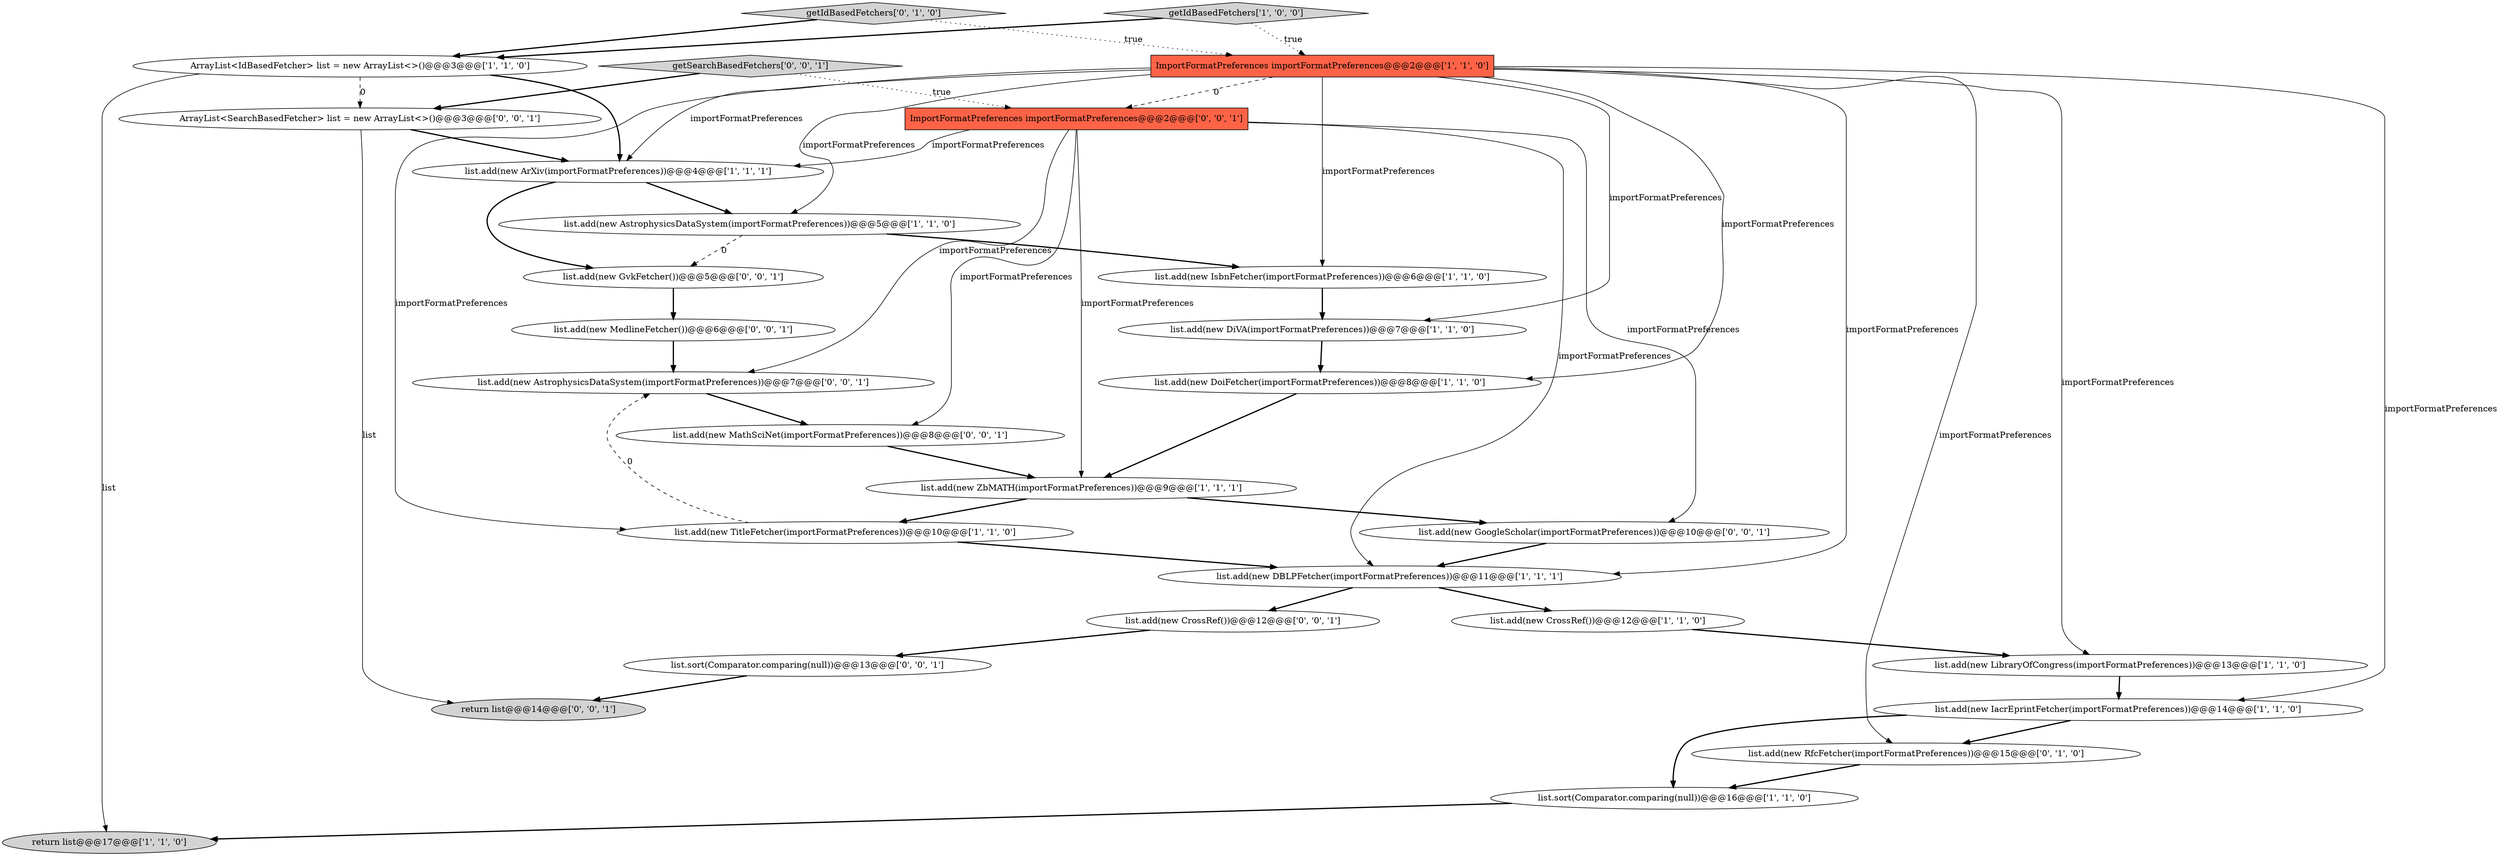 digraph {
8 [style = filled, label = "ArrayList<IdBasedFetcher> list = new ArrayList<>()@@@3@@@['1', '1', '0']", fillcolor = white, shape = ellipse image = "AAA0AAABBB1BBB"];
20 [style = filled, label = "getSearchBasedFetchers['0', '0', '1']", fillcolor = lightgray, shape = diamond image = "AAA0AAABBB3BBB"];
16 [style = filled, label = "getIdBasedFetchers['0', '1', '0']", fillcolor = lightgray, shape = diamond image = "AAA0AAABBB2BBB"];
0 [style = filled, label = "list.add(new DiVA(importFormatPreferences))@@@7@@@['1', '1', '0']", fillcolor = white, shape = ellipse image = "AAA0AAABBB1BBB"];
19 [style = filled, label = "list.add(new GvkFetcher())@@@5@@@['0', '0', '1']", fillcolor = white, shape = ellipse image = "AAA0AAABBB3BBB"];
10 [style = filled, label = "list.add(new TitleFetcher(importFormatPreferences))@@@10@@@['1', '1', '0']", fillcolor = white, shape = ellipse image = "AAA0AAABBB1BBB"];
6 [style = filled, label = "list.add(new CrossRef())@@@12@@@['1', '1', '0']", fillcolor = white, shape = ellipse image = "AAA0AAABBB1BBB"];
1 [style = filled, label = "list.add(new AstrophysicsDataSystem(importFormatPreferences))@@@5@@@['1', '1', '0']", fillcolor = white, shape = ellipse image = "AAA0AAABBB1BBB"];
26 [style = filled, label = "return list@@@14@@@['0', '0', '1']", fillcolor = lightgray, shape = ellipse image = "AAA0AAABBB3BBB"];
2 [style = filled, label = "list.add(new DoiFetcher(importFormatPreferences))@@@8@@@['1', '1', '0']", fillcolor = white, shape = ellipse image = "AAA0AAABBB1BBB"];
12 [style = filled, label = "return list@@@17@@@['1', '1', '0']", fillcolor = lightgray, shape = ellipse image = "AAA0AAABBB1BBB"];
21 [style = filled, label = "list.add(new MedlineFetcher())@@@6@@@['0', '0', '1']", fillcolor = white, shape = ellipse image = "AAA0AAABBB3BBB"];
27 [style = filled, label = "list.add(new AstrophysicsDataSystem(importFormatPreferences))@@@7@@@['0', '0', '1']", fillcolor = white, shape = ellipse image = "AAA0AAABBB3BBB"];
13 [style = filled, label = "list.add(new IacrEprintFetcher(importFormatPreferences))@@@14@@@['1', '1', '0']", fillcolor = white, shape = ellipse image = "AAA0AAABBB1BBB"];
5 [style = filled, label = "list.add(new DBLPFetcher(importFormatPreferences))@@@11@@@['1', '1', '1']", fillcolor = white, shape = ellipse image = "AAA0AAABBB1BBB"];
9 [style = filled, label = "list.add(new LibraryOfCongress(importFormatPreferences))@@@13@@@['1', '1', '0']", fillcolor = white, shape = ellipse image = "AAA0AAABBB1BBB"];
18 [style = filled, label = "ArrayList<SearchBasedFetcher> list = new ArrayList<>()@@@3@@@['0', '0', '1']", fillcolor = white, shape = ellipse image = "AAA0AAABBB3BBB"];
4 [style = filled, label = "getIdBasedFetchers['1', '0', '0']", fillcolor = lightgray, shape = diamond image = "AAA0AAABBB1BBB"];
28 [style = filled, label = "list.add(new GoogleScholar(importFormatPreferences))@@@10@@@['0', '0', '1']", fillcolor = white, shape = ellipse image = "AAA0AAABBB3BBB"];
22 [style = filled, label = "list.add(new MathSciNet(importFormatPreferences))@@@8@@@['0', '0', '1']", fillcolor = white, shape = ellipse image = "AAA0AAABBB3BBB"];
3 [style = filled, label = "list.sort(Comparator.comparing(null))@@@16@@@['1', '1', '0']", fillcolor = white, shape = ellipse image = "AAA0AAABBB1BBB"];
15 [style = filled, label = "list.add(new ZbMATH(importFormatPreferences))@@@9@@@['1', '1', '1']", fillcolor = white, shape = ellipse image = "AAA0AAABBB1BBB"];
24 [style = filled, label = "ImportFormatPreferences importFormatPreferences@@@2@@@['0', '0', '1']", fillcolor = tomato, shape = box image = "AAA0AAABBB3BBB"];
14 [style = filled, label = "ImportFormatPreferences importFormatPreferences@@@2@@@['1', '1', '0']", fillcolor = tomato, shape = box image = "AAA0AAABBB1BBB"];
11 [style = filled, label = "list.add(new IsbnFetcher(importFormatPreferences))@@@6@@@['1', '1', '0']", fillcolor = white, shape = ellipse image = "AAA0AAABBB1BBB"];
23 [style = filled, label = "list.add(new CrossRef())@@@12@@@['0', '0', '1']", fillcolor = white, shape = ellipse image = "AAA0AAABBB3BBB"];
25 [style = filled, label = "list.sort(Comparator.comparing(null))@@@13@@@['0', '0', '1']", fillcolor = white, shape = ellipse image = "AAA0AAABBB3BBB"];
17 [style = filled, label = "list.add(new RfcFetcher(importFormatPreferences))@@@15@@@['0', '1', '0']", fillcolor = white, shape = ellipse image = "AAA1AAABBB2BBB"];
7 [style = filled, label = "list.add(new ArXiv(importFormatPreferences))@@@4@@@['1', '1', '1']", fillcolor = white, shape = ellipse image = "AAA0AAABBB1BBB"];
23->25 [style = bold, label=""];
8->18 [style = dashed, label="0"];
14->9 [style = solid, label="importFormatPreferences"];
14->10 [style = solid, label="importFormatPreferences"];
24->28 [style = solid, label="importFormatPreferences"];
14->5 [style = solid, label="importFormatPreferences"];
13->17 [style = bold, label=""];
24->7 [style = solid, label="importFormatPreferences"];
11->0 [style = bold, label=""];
20->18 [style = bold, label=""];
25->26 [style = bold, label=""];
9->13 [style = bold, label=""];
16->8 [style = bold, label=""];
16->14 [style = dotted, label="true"];
4->8 [style = bold, label=""];
17->3 [style = bold, label=""];
14->13 [style = solid, label="importFormatPreferences"];
22->15 [style = bold, label=""];
20->24 [style = dotted, label="true"];
14->1 [style = solid, label="importFormatPreferences"];
18->26 [style = solid, label="list"];
27->22 [style = bold, label=""];
1->11 [style = bold, label=""];
6->9 [style = bold, label=""];
14->2 [style = solid, label="importFormatPreferences"];
19->21 [style = bold, label=""];
15->28 [style = bold, label=""];
1->19 [style = dashed, label="0"];
14->24 [style = dashed, label="0"];
14->7 [style = solid, label="importFormatPreferences"];
24->22 [style = solid, label="importFormatPreferences"];
3->12 [style = bold, label=""];
5->23 [style = bold, label=""];
10->27 [style = dashed, label="0"];
4->14 [style = dotted, label="true"];
24->15 [style = solid, label="importFormatPreferences"];
28->5 [style = bold, label=""];
21->27 [style = bold, label=""];
13->3 [style = bold, label=""];
8->7 [style = bold, label=""];
14->11 [style = solid, label="importFormatPreferences"];
14->0 [style = solid, label="importFormatPreferences"];
7->1 [style = bold, label=""];
0->2 [style = bold, label=""];
7->19 [style = bold, label=""];
24->27 [style = solid, label="importFormatPreferences"];
14->17 [style = solid, label="importFormatPreferences"];
15->10 [style = bold, label=""];
8->12 [style = solid, label="list"];
24->5 [style = solid, label="importFormatPreferences"];
2->15 [style = bold, label=""];
10->5 [style = bold, label=""];
5->6 [style = bold, label=""];
18->7 [style = bold, label=""];
}
